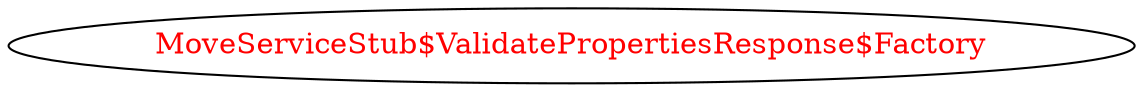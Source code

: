 digraph dependencyGraph {
 concentrate=true;
 ranksep="2.0";
 rankdir="LR"; 
 splines="ortho";
"MoveServiceStub$ValidatePropertiesResponse$Factory" [fontcolor="red"];
}